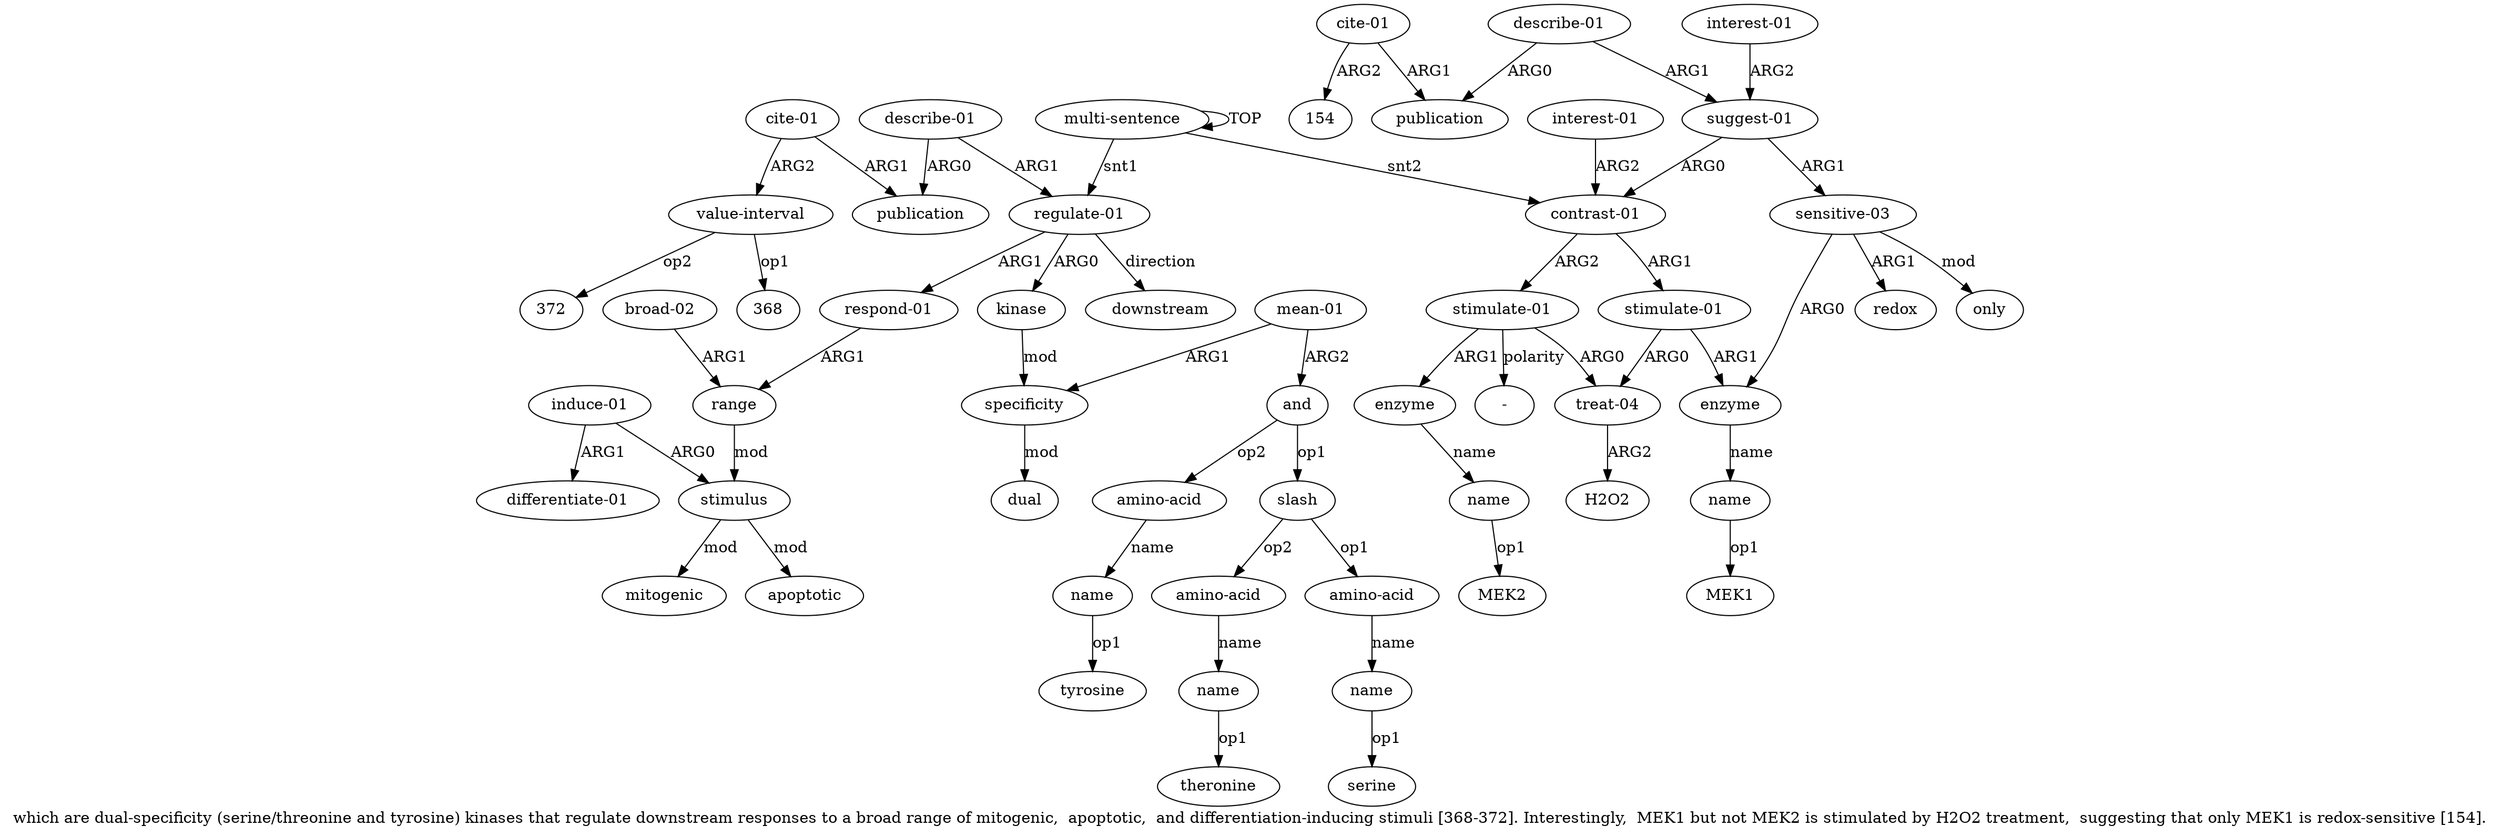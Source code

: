 digraph  {
	graph [label="which are dual-specificity (serine/threonine and tyrosine) kinases that regulate downstream responses to a broad range of mitogenic,  \
apoptotic,  and differentiation-inducing stimuli [368-372]. Interestingly,  MEK1 but not MEK2 is stimulated by H2O2 treatment,  \
suggesting that only MEK1 is redox-sensitive [154]."];
	node [label="\N"];
	a20	 [color=black,
		gold_ind=20,
		gold_label="differentiate-01",
		label="differentiate-01",
		test_ind=20,
		test_label="differentiate-01"];
	a21	 [color=black,
		gold_ind=21,
		gold_label="broad-02",
		label="broad-02",
		test_ind=21,
		test_label="broad-02"];
	a15	 [color=black,
		gold_ind=15,
		gold_label=range,
		label=range,
		test_ind=15,
		test_label=range];
	a21 -> a15 [key=0,
	color=black,
	gold_label=ARG1,
	label=ARG1,
	test_label=ARG1];
a22 [color=black,
	gold_ind=22,
	gold_label=downstream,
	label=downstream,
	test_ind=22,
	test_label=downstream];
a23 [color=black,
	gold_ind=23,
	gold_label="describe-01",
	label="describe-01",
	test_ind=23,
	test_label="describe-01"];
a24 [color=black,
	gold_ind=24,
	gold_label=publication,
	label=publication,
	test_ind=24,
	test_label=publication];
a23 -> a24 [key=0,
color=black,
gold_label=ARG0,
label=ARG0,
test_label=ARG0];
a1 [color=black,
gold_ind=1,
gold_label="regulate-01",
label="regulate-01",
test_ind=1,
test_label="regulate-01"];
a23 -> a1 [key=0,
color=black,
gold_label=ARG1,
label=ARG1,
test_label=ARG1];
a25 [color=black,
gold_ind=25,
gold_label="cite-01",
label="cite-01",
test_ind=25,
test_label="cite-01"];
a25 -> a24 [key=0,
color=black,
gold_label=ARG1,
label=ARG1,
test_label=ARG1];
a26 [color=black,
gold_ind=26,
gold_label="value-interval",
label="value-interval",
test_ind=26,
test_label="value-interval"];
a25 -> a26 [key=0,
color=black,
gold_label=ARG2,
label=ARG2,
test_label=ARG2];
"a26 368" [color=black,
gold_ind=-1,
gold_label=368,
label=368,
test_ind=-1,
test_label=368];
a26 -> "a26 368" [key=0,
color=black,
gold_label=op1,
label=op1,
test_label=op1];
"a26 372" [color=black,
gold_ind=-1,
gold_label=372,
label=372,
test_ind=-1,
test_label=372];
a26 -> "a26 372" [key=0,
color=black,
gold_label=op2,
label=op2,
test_label=op2];
a27 [color=black,
gold_ind=27,
gold_label="contrast-01",
label="contrast-01",
test_ind=27,
test_label="contrast-01"];
a28 [color=black,
gold_ind=28,
gold_label="stimulate-01",
label="stimulate-01",
test_ind=28,
test_label="stimulate-01"];
a27 -> a28 [key=0,
color=black,
gold_label=ARG1,
label=ARG1,
test_label=ARG1];
a33 [color=black,
gold_ind=33,
gold_label="stimulate-01",
label="stimulate-01",
test_ind=33,
test_label="stimulate-01"];
a27 -> a33 [key=0,
color=black,
gold_label=ARG2,
label=ARG2,
test_label=ARG2];
a29 [color=black,
gold_ind=29,
gold_label="treat-04",
label="treat-04",
test_ind=29,
test_label="treat-04"];
a28 -> a29 [key=0,
color=black,
gold_label=ARG0,
label=ARG0,
test_label=ARG0];
a31 [color=black,
gold_ind=31,
gold_label=enzyme,
label=enzyme,
test_ind=31,
test_label=enzyme];
a28 -> a31 [key=0,
color=black,
gold_label=ARG1,
label=ARG1,
test_label=ARG1];
a30 [color=black,
gold_ind=30,
gold_label=H2O2,
label=H2O2,
test_ind=30,
test_label=H2O2];
a29 -> a30 [key=0,
color=black,
gold_label=ARG2,
label=ARG2,
test_label=ARG2];
a32 [color=black,
gold_ind=32,
gold_label=name,
label=name,
test_ind=32,
test_label=name];
a31 -> a32 [key=0,
color=black,
gold_label=name,
label=name,
test_label=name];
"a32 MEK1" [color=black,
gold_ind=-1,
gold_label=MEK1,
label=MEK1,
test_ind=-1,
test_label=MEK1];
a37 [color=black,
gold_ind=37,
gold_label="suggest-01",
label="suggest-01",
test_ind=37,
test_label="suggest-01"];
a37 -> a27 [key=0,
color=black,
gold_label=ARG0,
label=ARG0,
test_label=ARG0];
a38 [color=black,
gold_ind=38,
gold_label="sensitive-03",
label="sensitive-03",
test_ind=38,
test_label="sensitive-03"];
a37 -> a38 [key=0,
color=black,
gold_label=ARG1,
label=ARG1,
test_label=ARG1];
"a12 tyrosine" [color=black,
gold_ind=-1,
gold_label=tyrosine,
label=tyrosine,
test_ind=-1,
test_label=tyrosine];
a36 [color=black,
gold_ind=36,
gold_label="interest-01",
label="interest-01",
test_ind=36,
test_label="interest-01"];
a36 -> a27 [key=0,
color=black,
gold_label=ARG2,
label=ARG2,
test_label=ARG2];
a33 -> a29 [key=0,
color=black,
gold_label=ARG0,
label=ARG0,
test_label=ARG0];
a34 [color=black,
gold_ind=34,
gold_label=enzyme,
label=enzyme,
test_ind=34,
test_label=enzyme];
a33 -> a34 [key=0,
color=black,
gold_label=ARG1,
label=ARG1,
test_label=ARG1];
"a33 -" [color=black,
gold_ind=-1,
gold_label="-",
label="-",
test_ind=-1,
test_label="-"];
a33 -> "a33 -" [key=0,
color=black,
gold_label=polarity,
label=polarity,
test_label=polarity];
a35 [color=black,
gold_ind=35,
gold_label=name,
label=name,
test_ind=35,
test_label=name];
"a35 MEK2" [color=black,
gold_ind=-1,
gold_label=MEK2,
label=MEK2,
test_ind=-1,
test_label=MEK2];
a35 -> "a35 MEK2" [key=0,
color=black,
gold_label=op1,
label=op1,
test_label=op1];
a34 -> a35 [key=0,
color=black,
gold_label=name,
label=name,
test_label=name];
"a10 theronine" [color=black,
gold_ind=-1,
gold_label=theronine,
label=theronine,
test_ind=-1,
test_label=theronine];
"a8 serine" [color=black,
gold_ind=-1,
gold_label=serine,
label=serine,
test_ind=-1,
test_label=serine];
a32 -> "a32 MEK1" [key=0,
color=black,
gold_label=op1,
label=op1,
test_label=op1];
a16 [color=black,
gold_ind=16,
gold_label=stimulus,
label=stimulus,
test_ind=16,
test_label=stimulus];
a15 -> a16 [key=0,
color=black,
gold_label=mod,
label=mod,
test_label=mod];
a14 [color=black,
gold_ind=14,
gold_label="respond-01",
label="respond-01",
test_ind=14,
test_label="respond-01"];
a14 -> a15 [key=0,
color=black,
gold_label=ARG1,
label=ARG1,
test_label=ARG1];
a17 [color=black,
gold_ind=17,
gold_label=mitogenic,
label=mitogenic,
test_ind=17,
test_label=mitogenic];
a16 -> a17 [key=0,
color=black,
gold_label=mod,
label=mod,
test_label=mod];
a18 [color=black,
gold_ind=18,
gold_label=apoptotic,
label=apoptotic,
test_ind=18,
test_label=apoptotic];
a16 -> a18 [key=0,
color=black,
gold_label=mod,
label=mod,
test_label=mod];
a11 [color=black,
gold_ind=11,
gold_label="amino-acid",
label="amino-acid",
test_ind=11,
test_label="amino-acid"];
a12 [color=black,
gold_ind=12,
gold_label=name,
label=name,
test_ind=12,
test_label=name];
a11 -> a12 [key=0,
color=black,
gold_label=name,
label=name,
test_label=name];
a10 [color=black,
gold_ind=10,
gold_label=name,
label=name,
test_ind=10,
test_label=name];
a10 -> "a10 theronine" [key=0,
color=black,
gold_label=op1,
label=op1,
test_label=op1];
a13 [color=black,
gold_ind=13,
gold_label=dual,
label=dual,
test_ind=13,
test_label=dual];
a12 -> "a12 tyrosine" [key=0,
color=black,
gold_label=op1,
label=op1,
test_label=op1];
a39 [color=black,
gold_ind=39,
gold_label=redox,
label=redox,
test_ind=39,
test_label=redox];
a38 -> a31 [key=0,
color=black,
gold_label=ARG0,
label=ARG0,
test_label=ARG0];
a38 -> a39 [key=0,
color=black,
gold_label=ARG1,
label=ARG1,
test_label=ARG1];
a40 [color=black,
gold_ind=40,
gold_label=only,
label=only,
test_ind=40,
test_label=only];
a38 -> a40 [key=0,
color=black,
gold_label=mod,
label=mod,
test_label=mod];
a19 [color=black,
gold_ind=19,
gold_label="induce-01",
label="induce-01",
test_ind=19,
test_label="induce-01"];
a19 -> a20 [key=0,
color=black,
gold_label=ARG1,
label=ARG1,
test_label=ARG1];
a19 -> a16 [key=0,
color=black,
gold_label=ARG0,
label=ARG0,
test_label=ARG0];
a1 -> a22 [key=0,
color=black,
gold_label=direction,
label=direction,
test_label=direction];
a1 -> a14 [key=0,
color=black,
gold_label=ARG1,
label=ARG1,
test_label=ARG1];
a2 [color=black,
gold_ind=2,
gold_label=kinase,
label=kinase,
test_ind=2,
test_label=kinase];
a1 -> a2 [key=0,
color=black,
gold_label=ARG0,
label=ARG0,
test_label=ARG0];
a0 [color=black,
gold_ind=0,
gold_label="multi-sentence",
label="multi-sentence",
test_ind=0,
test_label="multi-sentence"];
a0 -> a27 [key=0,
color=black,
gold_label=snt2,
label=snt2,
test_label=snt2];
a0 -> a1 [key=0,
color=black,
gold_label=snt1,
label=snt1,
test_label=snt1];
a0 -> a0 [key=0,
color=black,
gold_label=TOP,
label=TOP,
test_label=TOP];
a3 [color=black,
gold_ind=3,
gold_label=specificity,
label=specificity,
test_ind=3,
test_label=specificity];
a3 -> a13 [key=0,
color=black,
gold_label=mod,
label=mod,
test_label=mod];
a2 -> a3 [key=0,
color=black,
gold_label=mod,
label=mod,
test_label=mod];
a5 [color=black,
gold_ind=5,
gold_label=and,
label=and,
test_ind=5,
test_label=and];
a5 -> a11 [key=0,
color=black,
gold_label=op2,
label=op2,
test_label=op2];
a6 [color=black,
gold_ind=6,
gold_label=slash,
label=slash,
test_ind=6,
test_label=slash];
a5 -> a6 [key=0,
color=black,
gold_label=op1,
label=op1,
test_label=op1];
a4 [color=black,
gold_ind=4,
gold_label="mean-01",
label="mean-01",
test_ind=4,
test_label="mean-01"];
a4 -> a3 [key=0,
color=black,
gold_label=ARG1,
label=ARG1,
test_label=ARG1];
a4 -> a5 [key=0,
color=black,
gold_label=ARG2,
label=ARG2,
test_label=ARG2];
a7 [color=black,
gold_ind=7,
gold_label="amino-acid",
label="amino-acid",
test_ind=7,
test_label="amino-acid"];
a8 [color=black,
gold_ind=8,
gold_label=name,
label=name,
test_ind=8,
test_label=name];
a7 -> a8 [key=0,
color=black,
gold_label=name,
label=name,
test_label=name];
a6 -> a7 [key=0,
color=black,
gold_label=op1,
label=op1,
test_label=op1];
a9 [color=black,
gold_ind=9,
gold_label="amino-acid",
label="amino-acid",
test_ind=9,
test_label="amino-acid"];
a6 -> a9 [key=0,
color=black,
gold_label=op2,
label=op2,
test_label=op2];
a9 -> a10 [key=0,
color=black,
gold_label=name,
label=name,
test_label=name];
a8 -> "a8 serine" [key=0,
color=black,
gold_label=op1,
label=op1,
test_label=op1];
a44 [color=black,
gold_ind=44,
gold_label="cite-01",
label="cite-01",
test_ind=44,
test_label="cite-01"];
a43 [color=black,
gold_ind=43,
gold_label=publication,
label=publication,
test_ind=43,
test_label=publication];
a44 -> a43 [key=0,
color=black,
gold_label=ARG1,
label=ARG1,
test_label=ARG1];
"a44 154" [color=black,
gold_ind=-1,
gold_label=154,
label=154,
test_ind=-1,
test_label=154];
a44 -> "a44 154" [key=0,
color=black,
gold_label=ARG2,
label=ARG2,
test_label=ARG2];
a42 [color=black,
gold_ind=42,
gold_label="describe-01",
label="describe-01",
test_ind=42,
test_label="describe-01"];
a42 -> a37 [key=0,
color=black,
gold_label=ARG1,
label=ARG1,
test_label=ARG1];
a42 -> a43 [key=0,
color=black,
gold_label=ARG0,
label=ARG0,
test_label=ARG0];
a41 [color=black,
gold_ind=41,
gold_label="interest-01",
label="interest-01",
test_ind=41,
test_label="interest-01"];
a41 -> a37 [key=0,
color=black,
gold_label=ARG2,
label=ARG2,
test_label=ARG2];
}
